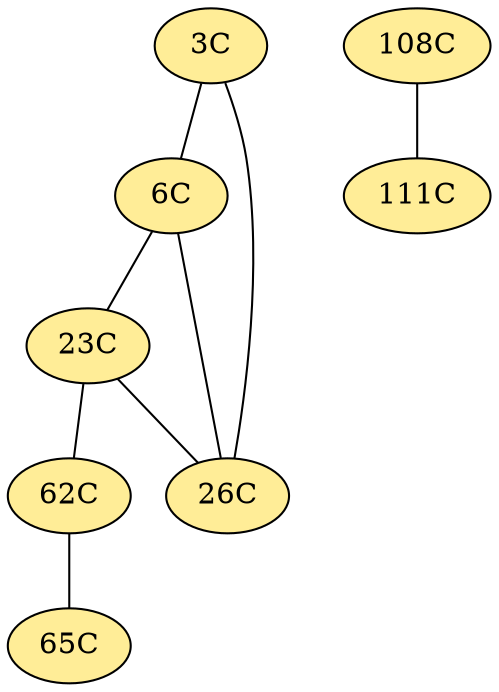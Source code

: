 // The Round Table
graph {
	"3C" [fillcolor="#FFED97" style=radial]
	"6C" [fillcolor="#FFED97" style=radial]
	"3C" -- "6C" [penwidth=1]
	"3C" [fillcolor="#FFED97" style=radial]
	"26C" [fillcolor="#FFED97" style=radial]
	"3C" -- "26C" [penwidth=1]
	"6C" [fillcolor="#FFED97" style=radial]
	"23C" [fillcolor="#FFED97" style=radial]
	"6C" -- "23C" [penwidth=1]
	"6C" [fillcolor="#FFED97" style=radial]
	"26C" [fillcolor="#FFED97" style=radial]
	"6C" -- "26C" [penwidth=1]
	"23C" [fillcolor="#FFED97" style=radial]
	"26C" [fillcolor="#FFED97" style=radial]
	"23C" -- "26C" [penwidth=1]
	"23C" [fillcolor="#FFED97" style=radial]
	"62C" [fillcolor="#FFED97" style=radial]
	"23C" -- "62C" [penwidth=1]
	"62C" [fillcolor="#FFED97" style=radial]
	"65C" [fillcolor="#FFED97" style=radial]
	"62C" -- "65C" [penwidth=1]
	"108C" [fillcolor="#FFED97" style=radial]
	"111C" [fillcolor="#FFED97" style=radial]
	"108C" -- "111C" [penwidth=1]
}
